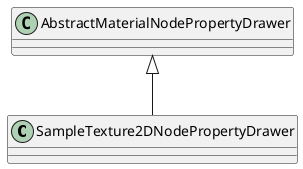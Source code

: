 @startuml
class SampleTexture2DNodePropertyDrawer {
}
AbstractMaterialNodePropertyDrawer <|-- SampleTexture2DNodePropertyDrawer
@enduml
